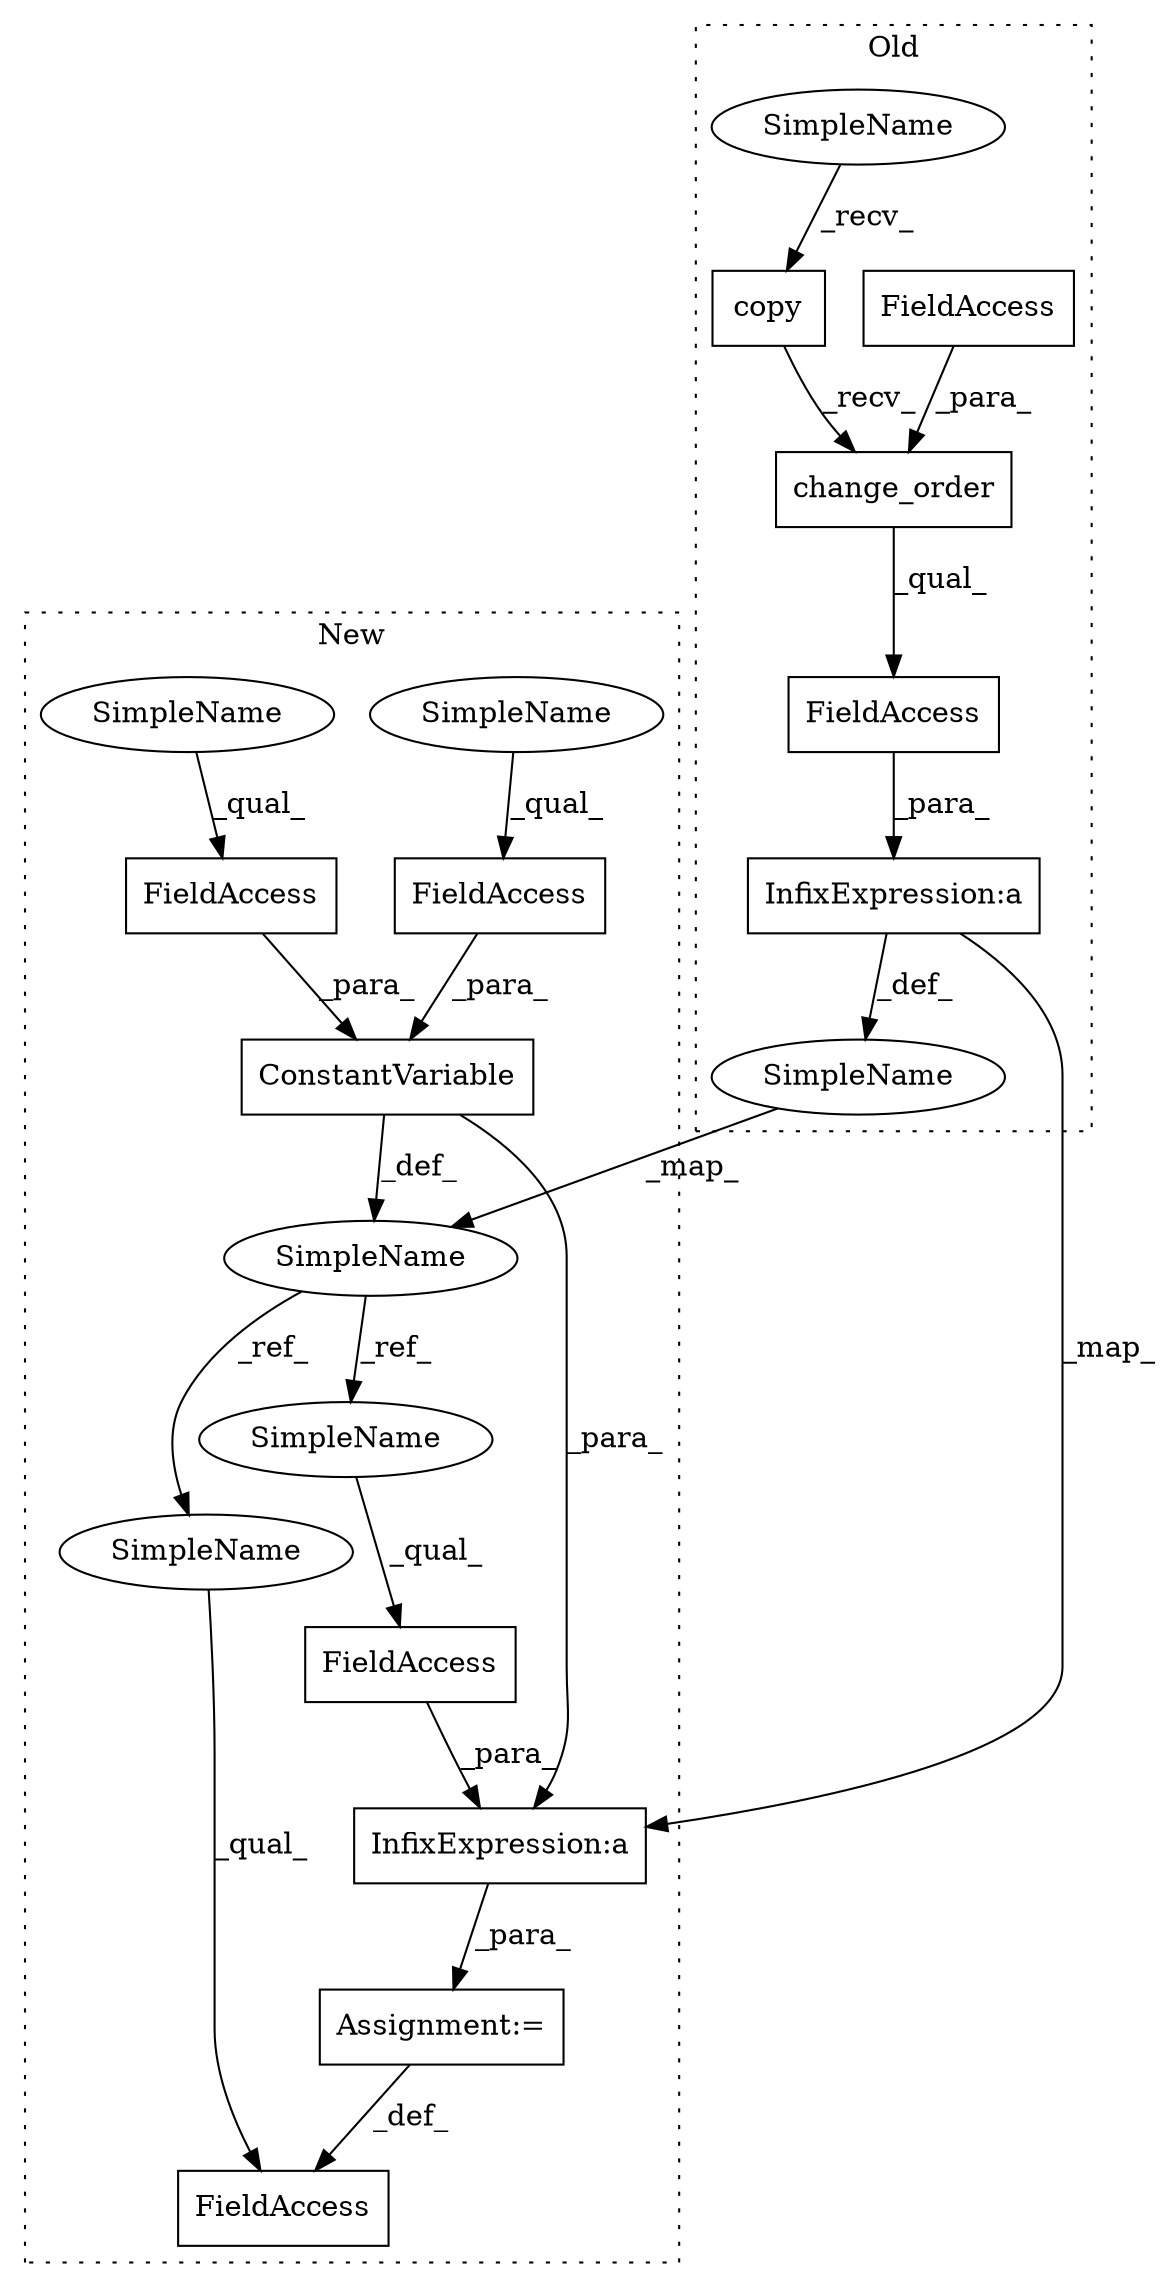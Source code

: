 digraph G {
subgraph cluster0 {
1 [label="change_order" a="32" s="937,957" l="13,1" shape="box"];
4 [label="FieldAccess" a="22" s="927" l="36" shape="box"];
7 [label="copy" a="32" s="930" l="6" shape="box"];
9 [label="FieldAccess" a="22" s="950" l="7" shape="box"];
12 [label="SimpleName" a="42" s="904" l="5" shape="ellipse"];
13 [label="InfixExpression:a" a="27" s="963" l="3" shape="box"];
15 [label="SimpleName" a="42" s="927" l="2" shape="ellipse"];
label = "Old";
style="dotted";
}
subgraph cluster1 {
2 [label="ConstantVariable" a="32" s="910,943" l="17,1" shape="box"];
3 [label="FieldAccess" a="22" s="927" l="7" shape="box"];
5 [label="FieldAccess" a="22" s="984" l="10" shape="box"];
6 [label="FieldAccess" a="22" s="935" l="8" shape="box"];
8 [label="FieldAccess" a="22" s="972" l="10" shape="box"];
10 [label="Assignment:=" a="7" s="982" l="1" shape="box"];
11 [label="SimpleName" a="42" s="904" l="5" shape="ellipse"];
14 [label="InfixExpression:a" a="27" s="994" l="3" shape="box"];
16 [label="SimpleName" a="42" s="984" l="5" shape="ellipse"];
17 [label="SimpleName" a="42" s="972" l="5" shape="ellipse"];
18 [label="SimpleName" a="42" s="935" l="2" shape="ellipse"];
19 [label="SimpleName" a="42" s="927" l="2" shape="ellipse"];
label = "New";
style="dotted";
}
1 -> 4 [label="_qual_"];
2 -> 14 [label="_para_"];
2 -> 11 [label="_def_"];
3 -> 2 [label="_para_"];
4 -> 13 [label="_para_"];
5 -> 14 [label="_para_"];
6 -> 2 [label="_para_"];
7 -> 1 [label="_recv_"];
9 -> 1 [label="_para_"];
10 -> 8 [label="_def_"];
11 -> 16 [label="_ref_"];
11 -> 17 [label="_ref_"];
12 -> 11 [label="_map_"];
13 -> 14 [label="_map_"];
13 -> 12 [label="_def_"];
14 -> 10 [label="_para_"];
15 -> 7 [label="_recv_"];
16 -> 5 [label="_qual_"];
17 -> 8 [label="_qual_"];
18 -> 6 [label="_qual_"];
19 -> 3 [label="_qual_"];
}
